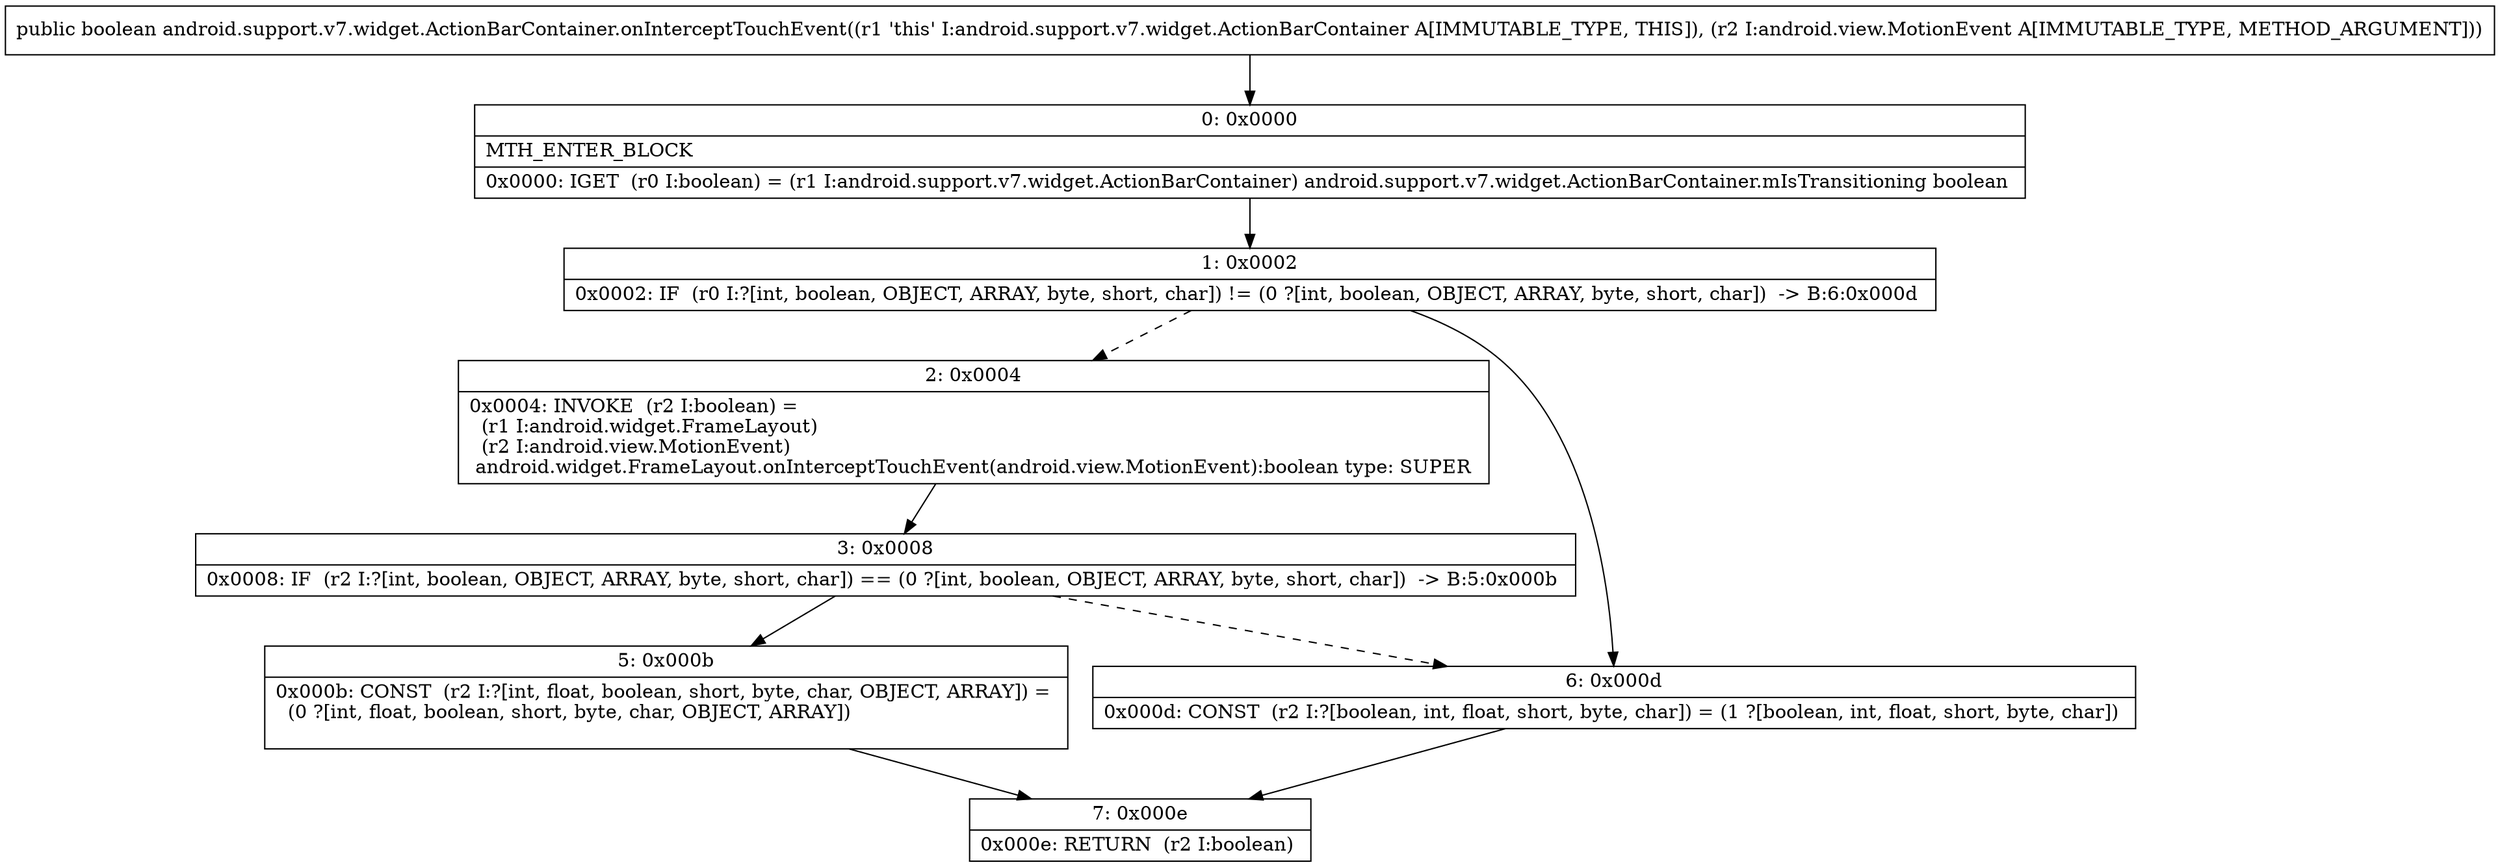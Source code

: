 digraph "CFG forandroid.support.v7.widget.ActionBarContainer.onInterceptTouchEvent(Landroid\/view\/MotionEvent;)Z" {
Node_0 [shape=record,label="{0\:\ 0x0000|MTH_ENTER_BLOCK\l|0x0000: IGET  (r0 I:boolean) = (r1 I:android.support.v7.widget.ActionBarContainer) android.support.v7.widget.ActionBarContainer.mIsTransitioning boolean \l}"];
Node_1 [shape=record,label="{1\:\ 0x0002|0x0002: IF  (r0 I:?[int, boolean, OBJECT, ARRAY, byte, short, char]) != (0 ?[int, boolean, OBJECT, ARRAY, byte, short, char])  \-\> B:6:0x000d \l}"];
Node_2 [shape=record,label="{2\:\ 0x0004|0x0004: INVOKE  (r2 I:boolean) = \l  (r1 I:android.widget.FrameLayout)\l  (r2 I:android.view.MotionEvent)\l android.widget.FrameLayout.onInterceptTouchEvent(android.view.MotionEvent):boolean type: SUPER \l}"];
Node_3 [shape=record,label="{3\:\ 0x0008|0x0008: IF  (r2 I:?[int, boolean, OBJECT, ARRAY, byte, short, char]) == (0 ?[int, boolean, OBJECT, ARRAY, byte, short, char])  \-\> B:5:0x000b \l}"];
Node_5 [shape=record,label="{5\:\ 0x000b|0x000b: CONST  (r2 I:?[int, float, boolean, short, byte, char, OBJECT, ARRAY]) = \l  (0 ?[int, float, boolean, short, byte, char, OBJECT, ARRAY])\l \l}"];
Node_6 [shape=record,label="{6\:\ 0x000d|0x000d: CONST  (r2 I:?[boolean, int, float, short, byte, char]) = (1 ?[boolean, int, float, short, byte, char]) \l}"];
Node_7 [shape=record,label="{7\:\ 0x000e|0x000e: RETURN  (r2 I:boolean) \l}"];
MethodNode[shape=record,label="{public boolean android.support.v7.widget.ActionBarContainer.onInterceptTouchEvent((r1 'this' I:android.support.v7.widget.ActionBarContainer A[IMMUTABLE_TYPE, THIS]), (r2 I:android.view.MotionEvent A[IMMUTABLE_TYPE, METHOD_ARGUMENT])) }"];
MethodNode -> Node_0;
Node_0 -> Node_1;
Node_1 -> Node_2[style=dashed];
Node_1 -> Node_6;
Node_2 -> Node_3;
Node_3 -> Node_5;
Node_3 -> Node_6[style=dashed];
Node_5 -> Node_7;
Node_6 -> Node_7;
}

